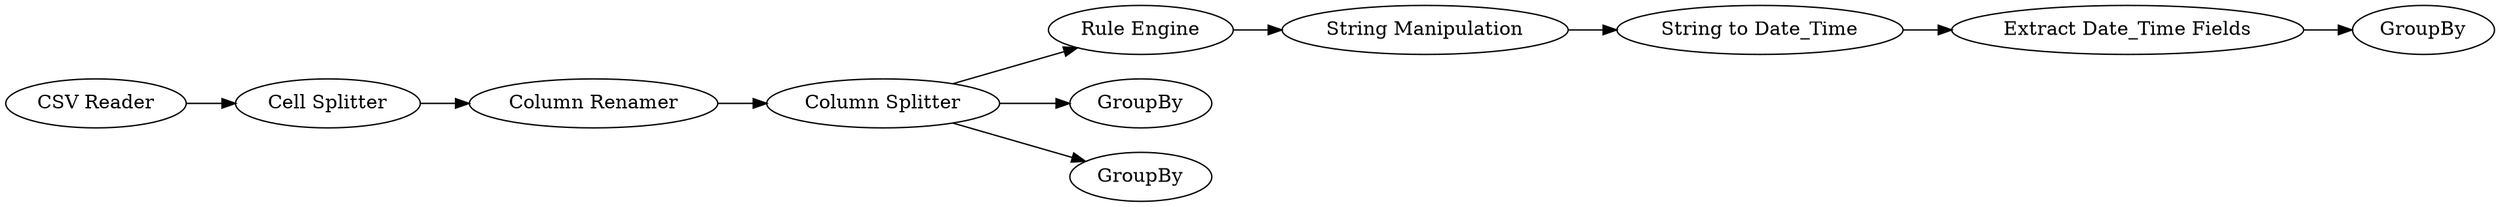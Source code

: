 digraph {
	4 -> 7
	7 -> 8
	4 -> 5
	8 -> 9
	3 -> 4
	1 -> 2
	9 -> 10
	2 -> 3
	10 -> 11
	4 -> 6
	5 [label=GroupBy]
	1 [label="CSV Reader"]
	7 [label="Rule Engine"]
	9 [label="String to Date_Time"]
	11 [label=GroupBy]
	4 [label="Column Splitter"]
	6 [label=GroupBy]
	8 [label="String Manipulation"]
	3 [label="Column Renamer"]
	2 [label="Cell Splitter"]
	10 [label="Extract Date_Time Fields"]
	rankdir=LR
}
